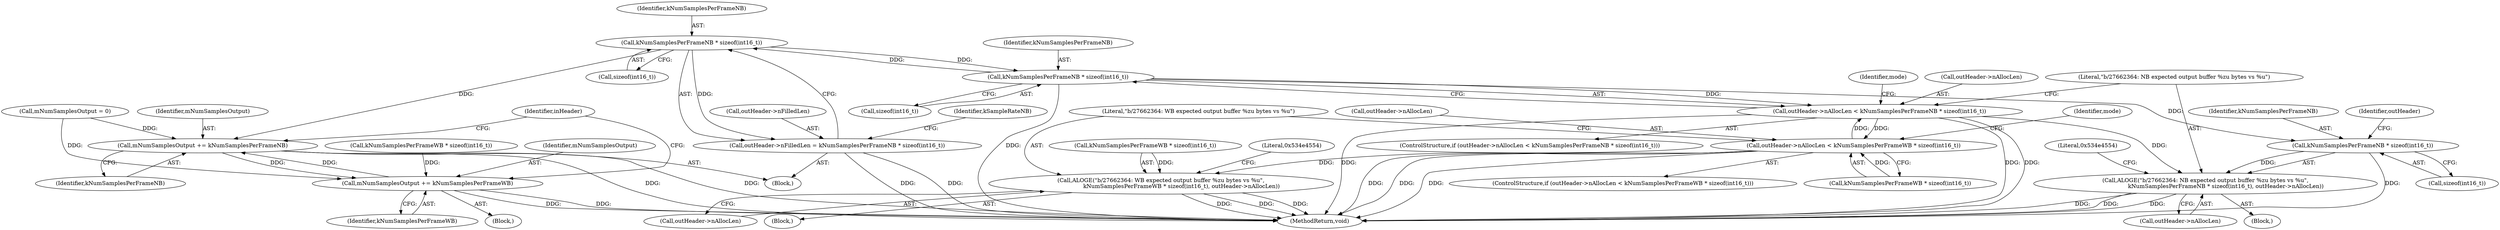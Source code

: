 digraph "0_Android_65756b4082cd79a2d99b2ccb5b392291fd53703f@API" {
"1000570" [label="(Call,kNumSamplesPerFrameNB * sizeof(int16_t))"];
"1000243" [label="(Call,kNumSamplesPerFrameNB * sizeof(int16_t))"];
"1000570" [label="(Call,kNumSamplesPerFrameNB * sizeof(int16_t))"];
"1000239" [label="(Call,outHeader->nAllocLen < kNumSamplesPerFrameNB * sizeof(int16_t))"];
"1000248" [label="(Call,ALOGE(\"b/27662364: NB expected output buffer %zu bytes vs %u\",\n                       kNumSamplesPerFrameNB * sizeof(int16_t), outHeader->nAllocLen))"];
"1000374" [label="(Call,outHeader->nAllocLen < kNumSamplesPerFrameWB * sizeof(int16_t))"];
"1000383" [label="(Call,ALOGE(\"b/27662364: WB expected output buffer %zu bytes vs %u\",\n                       kNumSamplesPerFrameWB * sizeof(int16_t), outHeader->nAllocLen))"];
"1000250" [label="(Call,kNumSamplesPerFrameNB * sizeof(int16_t))"];
"1000566" [label="(Call,outHeader->nFilledLen = kNumSamplesPerFrameNB * sizeof(int16_t))"];
"1000575" [label="(Call,mNumSamplesOutput += kNumSamplesPerFrameNB)"];
"1000589" [label="(Call,mNumSamplesOutput += kNumSamplesPerFrameWB)"];
"1000389" [label="(Call,outHeader->nAllocLen)"];
"1000574" [label="(Identifier,kSampleRateNB)"];
"1000571" [label="(Identifier,kNumSamplesPerFrameNB)"];
"1000590" [label="(Identifier,mNumSamplesOutput)"];
"1000243" [label="(Call,kNumSamplesPerFrameNB * sizeof(int16_t))"];
"1000572" [label="(Call,sizeof(int16_t))"];
"1000219" [label="(Call,mNumSamplesOutput = 0)"];
"1000374" [label="(Call,outHeader->nAllocLen < kNumSamplesPerFrameWB * sizeof(int16_t))"];
"1000567" [label="(Call,outHeader->nFilledLen)"];
"1000375" [label="(Call,outHeader->nAllocLen)"];
"1000383" [label="(Call,ALOGE(\"b/27662364: WB expected output buffer %zu bytes vs %u\",\n                       kNumSamplesPerFrameWB * sizeof(int16_t), outHeader->nAllocLen))"];
"1000251" [label="(Identifier,kNumSamplesPerFrameNB)"];
"1000393" [label="(Literal,0x534e4554)"];
"1000570" [label="(Call,kNumSamplesPerFrameNB * sizeof(int16_t))"];
"1000631" [label="(MethodReturn,void)"];
"1000255" [label="(Identifier,outHeader)"];
"1000239" [label="(Call,outHeader->nAllocLen < kNumSamplesPerFrameNB * sizeof(int16_t))"];
"1000378" [label="(Call,kNumSamplesPerFrameWB * sizeof(int16_t))"];
"1000589" [label="(Call,mNumSamplesOutput += kNumSamplesPerFrameWB)"];
"1000584" [label="(Call,kNumSamplesPerFrameWB * sizeof(int16_t))"];
"1000385" [label="(Call,kNumSamplesPerFrameWB * sizeof(int16_t))"];
"1000384" [label="(Literal,\"b/27662364: WB expected output buffer %zu bytes vs %u\")"];
"1000247" [label="(Block,)"];
"1000244" [label="(Identifier,kNumSamplesPerFrameNB)"];
"1000240" [label="(Call,outHeader->nAllocLen)"];
"1000250" [label="(Call,kNumSamplesPerFrameNB * sizeof(int16_t))"];
"1000565" [label="(Block,)"];
"1000271" [label="(Identifier,mode)"];
"1000577" [label="(Identifier,kNumSamplesPerFrameNB)"];
"1000591" [label="(Identifier,kNumSamplesPerFrameWB)"];
"1000238" [label="(ControlStructure,if (outHeader->nAllocLen < kNumSamplesPerFrameNB * sizeof(int16_t)))"];
"1000382" [label="(Block,)"];
"1000406" [label="(Identifier,mode)"];
"1000576" [label="(Identifier,mNumSamplesOutput)"];
"1000258" [label="(Literal,0x534e4554)"];
"1000579" [label="(Block,)"];
"1000248" [label="(Call,ALOGE(\"b/27662364: NB expected output buffer %zu bytes vs %u\",\n                       kNumSamplesPerFrameNB * sizeof(int16_t), outHeader->nAllocLen))"];
"1000252" [label="(Call,sizeof(int16_t))"];
"1000575" [label="(Call,mNumSamplesOutput += kNumSamplesPerFrameNB)"];
"1000245" [label="(Call,sizeof(int16_t))"];
"1000373" [label="(ControlStructure,if (outHeader->nAllocLen < kNumSamplesPerFrameWB * sizeof(int16_t)))"];
"1000254" [label="(Call,outHeader->nAllocLen)"];
"1000595" [label="(Identifier,inHeader)"];
"1000249" [label="(Literal,\"b/27662364: NB expected output buffer %zu bytes vs %u\")"];
"1000566" [label="(Call,outHeader->nFilledLen = kNumSamplesPerFrameNB * sizeof(int16_t))"];
"1000570" -> "1000566"  [label="AST: "];
"1000570" -> "1000572"  [label="CFG: "];
"1000571" -> "1000570"  [label="AST: "];
"1000572" -> "1000570"  [label="AST: "];
"1000566" -> "1000570"  [label="CFG: "];
"1000570" -> "1000243"  [label="DDG: "];
"1000570" -> "1000566"  [label="DDG: "];
"1000243" -> "1000570"  [label="DDG: "];
"1000570" -> "1000575"  [label="DDG: "];
"1000243" -> "1000239"  [label="AST: "];
"1000243" -> "1000245"  [label="CFG: "];
"1000244" -> "1000243"  [label="AST: "];
"1000245" -> "1000243"  [label="AST: "];
"1000239" -> "1000243"  [label="CFG: "];
"1000243" -> "1000631"  [label="DDG: "];
"1000243" -> "1000239"  [label="DDG: "];
"1000243" -> "1000250"  [label="DDG: "];
"1000239" -> "1000238"  [label="AST: "];
"1000240" -> "1000239"  [label="AST: "];
"1000249" -> "1000239"  [label="CFG: "];
"1000271" -> "1000239"  [label="CFG: "];
"1000239" -> "1000631"  [label="DDG: "];
"1000239" -> "1000631"  [label="DDG: "];
"1000239" -> "1000631"  [label="DDG: "];
"1000374" -> "1000239"  [label="DDG: "];
"1000239" -> "1000248"  [label="DDG: "];
"1000239" -> "1000374"  [label="DDG: "];
"1000248" -> "1000247"  [label="AST: "];
"1000248" -> "1000254"  [label="CFG: "];
"1000249" -> "1000248"  [label="AST: "];
"1000250" -> "1000248"  [label="AST: "];
"1000254" -> "1000248"  [label="AST: "];
"1000258" -> "1000248"  [label="CFG: "];
"1000248" -> "1000631"  [label="DDG: "];
"1000248" -> "1000631"  [label="DDG: "];
"1000248" -> "1000631"  [label="DDG: "];
"1000250" -> "1000248"  [label="DDG: "];
"1000374" -> "1000373"  [label="AST: "];
"1000374" -> "1000378"  [label="CFG: "];
"1000375" -> "1000374"  [label="AST: "];
"1000378" -> "1000374"  [label="AST: "];
"1000384" -> "1000374"  [label="CFG: "];
"1000406" -> "1000374"  [label="CFG: "];
"1000374" -> "1000631"  [label="DDG: "];
"1000374" -> "1000631"  [label="DDG: "];
"1000374" -> "1000631"  [label="DDG: "];
"1000378" -> "1000374"  [label="DDG: "];
"1000374" -> "1000383"  [label="DDG: "];
"1000383" -> "1000382"  [label="AST: "];
"1000383" -> "1000389"  [label="CFG: "];
"1000384" -> "1000383"  [label="AST: "];
"1000385" -> "1000383"  [label="AST: "];
"1000389" -> "1000383"  [label="AST: "];
"1000393" -> "1000383"  [label="CFG: "];
"1000383" -> "1000631"  [label="DDG: "];
"1000383" -> "1000631"  [label="DDG: "];
"1000383" -> "1000631"  [label="DDG: "];
"1000385" -> "1000383"  [label="DDG: "];
"1000250" -> "1000252"  [label="CFG: "];
"1000251" -> "1000250"  [label="AST: "];
"1000252" -> "1000250"  [label="AST: "];
"1000255" -> "1000250"  [label="CFG: "];
"1000250" -> "1000631"  [label="DDG: "];
"1000566" -> "1000565"  [label="AST: "];
"1000567" -> "1000566"  [label="AST: "];
"1000574" -> "1000566"  [label="CFG: "];
"1000566" -> "1000631"  [label="DDG: "];
"1000566" -> "1000631"  [label="DDG: "];
"1000575" -> "1000565"  [label="AST: "];
"1000575" -> "1000577"  [label="CFG: "];
"1000576" -> "1000575"  [label="AST: "];
"1000577" -> "1000575"  [label="AST: "];
"1000595" -> "1000575"  [label="CFG: "];
"1000575" -> "1000631"  [label="DDG: "];
"1000575" -> "1000631"  [label="DDG: "];
"1000589" -> "1000575"  [label="DDG: "];
"1000219" -> "1000575"  [label="DDG: "];
"1000575" -> "1000589"  [label="DDG: "];
"1000589" -> "1000579"  [label="AST: "];
"1000589" -> "1000591"  [label="CFG: "];
"1000590" -> "1000589"  [label="AST: "];
"1000591" -> "1000589"  [label="AST: "];
"1000595" -> "1000589"  [label="CFG: "];
"1000589" -> "1000631"  [label="DDG: "];
"1000589" -> "1000631"  [label="DDG: "];
"1000584" -> "1000589"  [label="DDG: "];
"1000219" -> "1000589"  [label="DDG: "];
}
